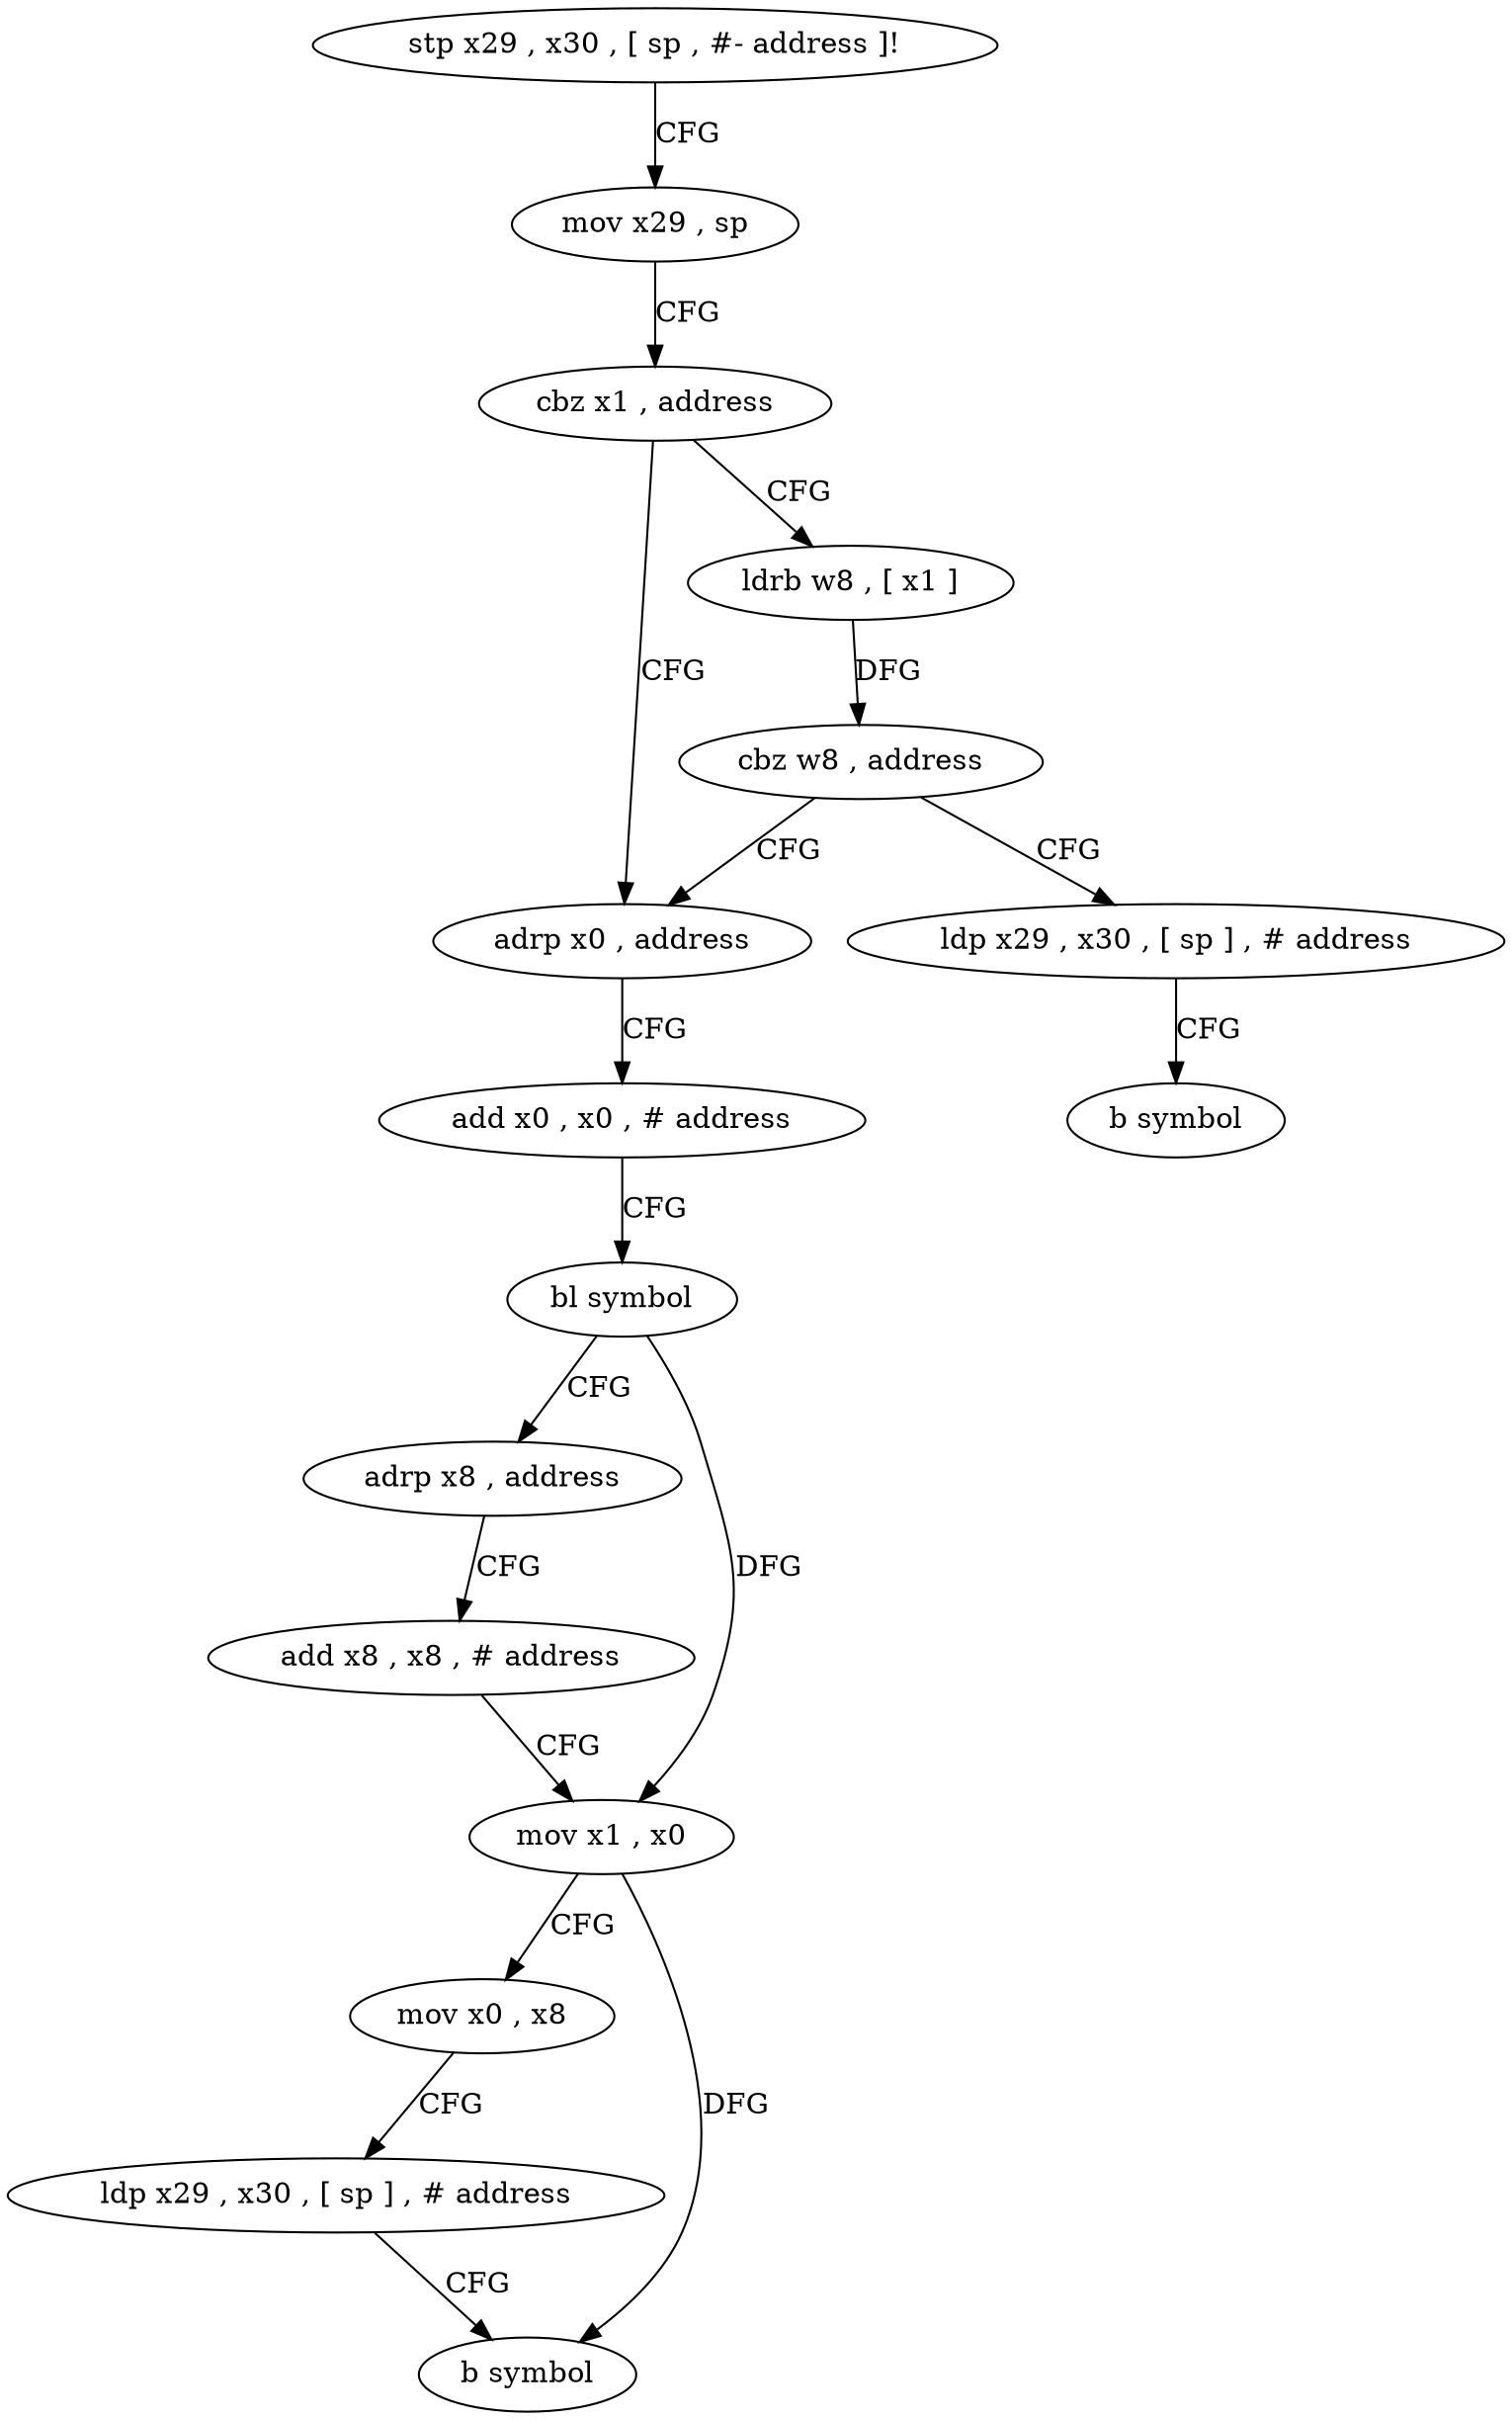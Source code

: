 digraph "func" {
"4232892" [label = "stp x29 , x30 , [ sp , #- address ]!" ]
"4232896" [label = "mov x29 , sp" ]
"4232900" [label = "cbz x1 , address" ]
"4232920" [label = "adrp x0 , address" ]
"4232904" [label = "ldrb w8 , [ x1 ]" ]
"4232924" [label = "add x0 , x0 , # address" ]
"4232928" [label = "bl symbol" ]
"4232932" [label = "adrp x8 , address" ]
"4232936" [label = "add x8 , x8 , # address" ]
"4232940" [label = "mov x1 , x0" ]
"4232944" [label = "mov x0 , x8" ]
"4232948" [label = "ldp x29 , x30 , [ sp ] , # address" ]
"4232952" [label = "b symbol" ]
"4232908" [label = "cbz w8 , address" ]
"4232912" [label = "ldp x29 , x30 , [ sp ] , # address" ]
"4232916" [label = "b symbol" ]
"4232892" -> "4232896" [ label = "CFG" ]
"4232896" -> "4232900" [ label = "CFG" ]
"4232900" -> "4232920" [ label = "CFG" ]
"4232900" -> "4232904" [ label = "CFG" ]
"4232920" -> "4232924" [ label = "CFG" ]
"4232904" -> "4232908" [ label = "DFG" ]
"4232924" -> "4232928" [ label = "CFG" ]
"4232928" -> "4232932" [ label = "CFG" ]
"4232928" -> "4232940" [ label = "DFG" ]
"4232932" -> "4232936" [ label = "CFG" ]
"4232936" -> "4232940" [ label = "CFG" ]
"4232940" -> "4232944" [ label = "CFG" ]
"4232940" -> "4232952" [ label = "DFG" ]
"4232944" -> "4232948" [ label = "CFG" ]
"4232948" -> "4232952" [ label = "CFG" ]
"4232908" -> "4232920" [ label = "CFG" ]
"4232908" -> "4232912" [ label = "CFG" ]
"4232912" -> "4232916" [ label = "CFG" ]
}
